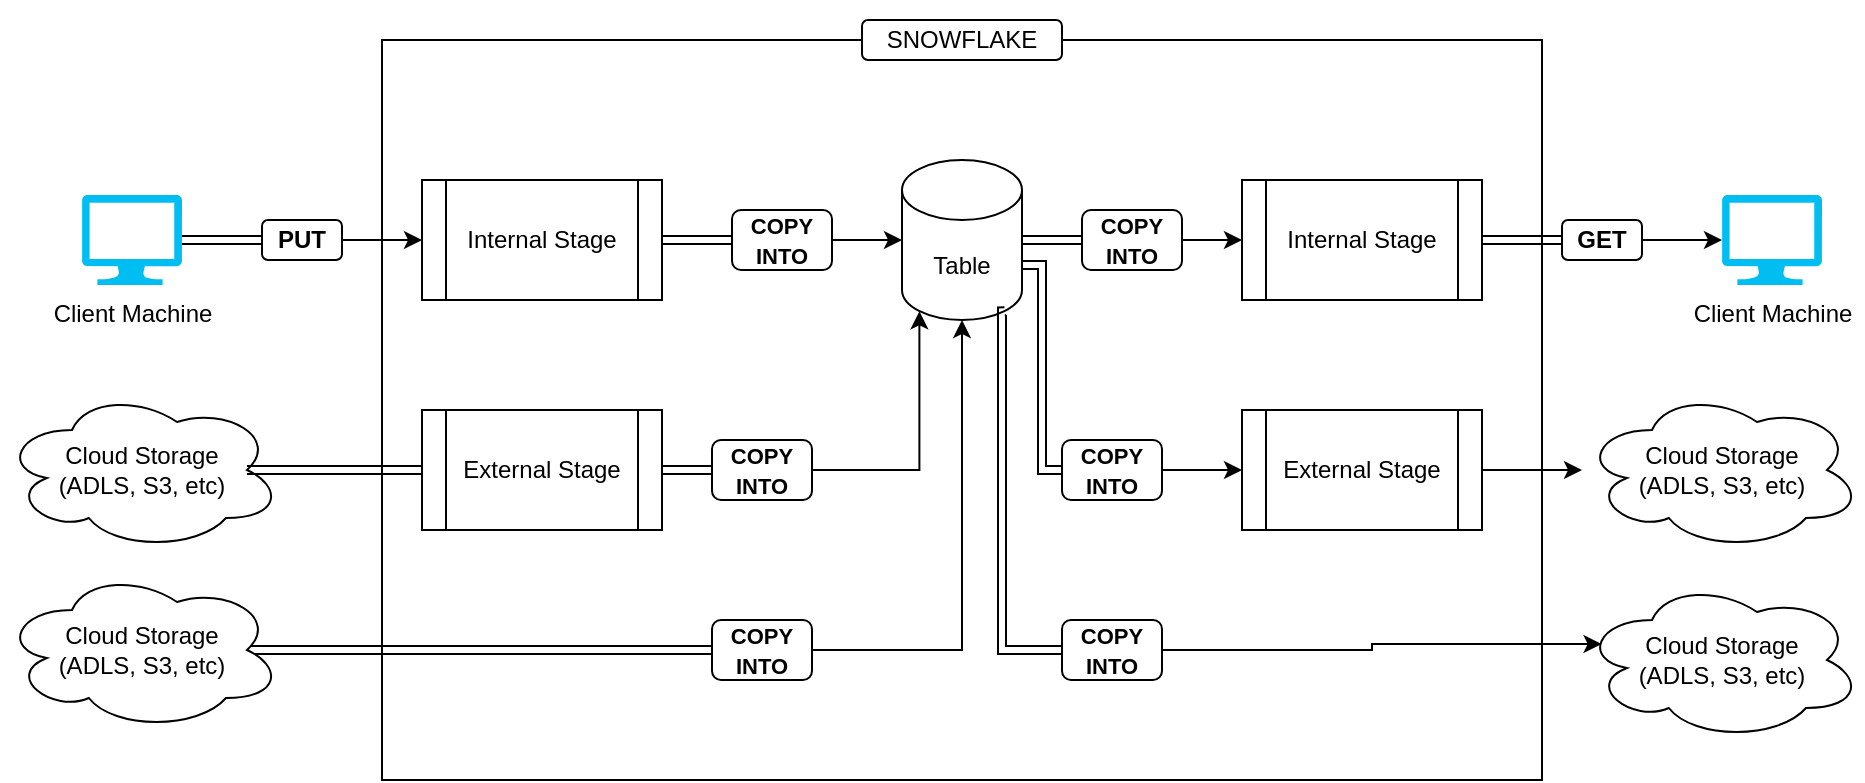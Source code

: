 <mxfile version="24.6.4" type="github">
  <diagram name="Page-1" id="io0lHh7FbKfppIq_mu3F">
    <mxGraphModel dx="1311" dy="698" grid="1" gridSize="10" guides="1" tooltips="1" connect="1" arrows="1" fold="1" page="1" pageScale="1" pageWidth="850" pageHeight="1100" math="0" shadow="0">
      <root>
        <mxCell id="0" />
        <mxCell id="1" parent="0" />
        <mxCell id="u2mXcL9s0hkmE5oBHinV-46" value="" style="group" vertex="1" connectable="0" parent="1">
          <mxGeometry x="200" y="180" width="740" height="370" as="geometry" />
        </mxCell>
        <mxCell id="u2mXcL9s0hkmE5oBHinV-32" value="" style="rounded=0;whiteSpace=wrap;html=1;" vertex="1" parent="u2mXcL9s0hkmE5oBHinV-46">
          <mxGeometry y="20" width="580" height="370" as="geometry" />
        </mxCell>
        <mxCell id="u2mXcL9s0hkmE5oBHinV-23" value="SNOWFLAKE" style="rounded=1;whiteSpace=wrap;html=1;" vertex="1" parent="u2mXcL9s0hkmE5oBHinV-46">
          <mxGeometry x="240" y="10" width="100" height="20" as="geometry" />
        </mxCell>
        <mxCell id="u2mXcL9s0hkmE5oBHinV-57" value="&lt;b&gt;&lt;font style=&quot;font-size: 11px;&quot;&gt;COPY INTO&lt;/font&gt;&lt;/b&gt;" style="rounded=1;whiteSpace=wrap;html=1;" vertex="1" parent="u2mXcL9s0hkmE5oBHinV-46">
          <mxGeometry x="165" y="220" width="50" height="30" as="geometry" />
        </mxCell>
        <mxCell id="u2mXcL9s0hkmE5oBHinV-58" value="&lt;b&gt;&lt;font style=&quot;font-size: 11px;&quot;&gt;COPY INTO&lt;/font&gt;&lt;/b&gt;" style="rounded=1;whiteSpace=wrap;html=1;" vertex="1" parent="u2mXcL9s0hkmE5oBHinV-46">
          <mxGeometry x="340" y="220" width="50" height="30" as="geometry" />
        </mxCell>
        <mxCell id="u2mXcL9s0hkmE5oBHinV-59" value="" style="edgeStyle=orthogonalEdgeStyle;rounded=0;orthogonalLoop=1;jettySize=auto;html=1;shape=link;exitX=0.875;exitY=0.5;exitDx=0;exitDy=0;exitPerimeter=0;" edge="1" parent="u2mXcL9s0hkmE5oBHinV-46" source="u2mXcL9s0hkmE5oBHinV-63" target="u2mXcL9s0hkmE5oBHinV-57">
          <mxGeometry relative="1" as="geometry">
            <mxPoint x="-50" y="235" as="sourcePoint" />
            <mxPoint x="234" y="235" as="targetPoint" />
          </mxGeometry>
        </mxCell>
        <mxCell id="u2mXcL9s0hkmE5oBHinV-60" value="&lt;div&gt;Cloud Storage&lt;/div&gt;&lt;div&gt;(ADLS, S3, etc)&lt;/div&gt;" style="ellipse;shape=cloud;whiteSpace=wrap;html=1;" vertex="1" parent="u2mXcL9s0hkmE5oBHinV-46">
          <mxGeometry x="-190" y="195" width="140" height="80" as="geometry" />
        </mxCell>
        <mxCell id="u2mXcL9s0hkmE5oBHinV-61" value="&lt;div&gt;Cloud Storage&lt;br&gt;&lt;/div&gt;&lt;div&gt;(ADLS, S3, etc)&lt;/div&gt;" style="ellipse;shape=cloud;whiteSpace=wrap;html=1;" vertex="1" parent="u2mXcL9s0hkmE5oBHinV-46">
          <mxGeometry x="600" y="195" width="140" height="80" as="geometry" />
        </mxCell>
        <mxCell id="u2mXcL9s0hkmE5oBHinV-62" style="edgeStyle=orthogonalEdgeStyle;rounded=0;orthogonalLoop=1;jettySize=auto;html=1;entryX=0;entryY=0.5;entryDx=0;entryDy=0;" edge="1" parent="u2mXcL9s0hkmE5oBHinV-46" source="u2mXcL9s0hkmE5oBHinV-58" target="u2mXcL9s0hkmE5oBHinV-68">
          <mxGeometry relative="1" as="geometry" />
        </mxCell>
        <mxCell id="u2mXcL9s0hkmE5oBHinV-49" value="&lt;b&gt;&lt;font style=&quot;font-size: 11px;&quot;&gt;COPY INTO&lt;/font&gt;&lt;/b&gt;" style="rounded=1;whiteSpace=wrap;html=1;" vertex="1" parent="u2mXcL9s0hkmE5oBHinV-46">
          <mxGeometry x="165" y="310" width="50" height="30" as="geometry" />
        </mxCell>
        <mxCell id="u2mXcL9s0hkmE5oBHinV-51" value="&lt;b&gt;&lt;font style=&quot;font-size: 11px;&quot;&gt;COPY INTO&lt;/font&gt;&lt;/b&gt;" style="rounded=1;whiteSpace=wrap;html=1;" vertex="1" parent="u2mXcL9s0hkmE5oBHinV-46">
          <mxGeometry x="340" y="310" width="50" height="30" as="geometry" />
        </mxCell>
        <mxCell id="u2mXcL9s0hkmE5oBHinV-48" value="" style="edgeStyle=orthogonalEdgeStyle;rounded=0;orthogonalLoop=1;jettySize=auto;html=1;shape=link;exitX=0.875;exitY=0.5;exitDx=0;exitDy=0;exitPerimeter=0;" edge="1" parent="u2mXcL9s0hkmE5oBHinV-46" target="u2mXcL9s0hkmE5oBHinV-49" source="u2mXcL9s0hkmE5oBHinV-50">
          <mxGeometry relative="1" as="geometry">
            <mxPoint x="-50" y="325" as="sourcePoint" />
            <mxPoint x="234" y="325" as="targetPoint" />
          </mxGeometry>
        </mxCell>
        <mxCell id="u2mXcL9s0hkmE5oBHinV-50" value="&lt;div&gt;Cloud Storage&lt;/div&gt;&lt;div&gt;(ADLS, S3, etc)&lt;/div&gt;" style="ellipse;shape=cloud;whiteSpace=wrap;html=1;" vertex="1" parent="u2mXcL9s0hkmE5oBHinV-46">
          <mxGeometry x="-190" y="285" width="140" height="80" as="geometry" />
        </mxCell>
        <mxCell id="u2mXcL9s0hkmE5oBHinV-56" style="edgeStyle=orthogonalEdgeStyle;rounded=0;orthogonalLoop=1;jettySize=auto;html=1;entryX=0.07;entryY=0.4;entryDx=0;entryDy=0;entryPerimeter=0;" edge="1" parent="u2mXcL9s0hkmE5oBHinV-46" source="u2mXcL9s0hkmE5oBHinV-51" target="u2mXcL9s0hkmE5oBHinV-53">
          <mxGeometry relative="1" as="geometry" />
        </mxCell>
        <mxCell id="u2mXcL9s0hkmE5oBHinV-53" value="&lt;div&gt;Cloud Storage&lt;br&gt;&lt;/div&gt;&lt;div&gt;(ADLS, S3, etc)&lt;/div&gt;" style="ellipse;shape=cloud;whiteSpace=wrap;html=1;" vertex="1" parent="u2mXcL9s0hkmE5oBHinV-46">
          <mxGeometry x="600" y="290" width="140" height="80" as="geometry" />
        </mxCell>
        <mxCell id="u2mXcL9s0hkmE5oBHinV-63" value="External Stage" style="shape=process;whiteSpace=wrap;html=1;backgroundOutline=1;" vertex="1" parent="u2mXcL9s0hkmE5oBHinV-46">
          <mxGeometry x="20" y="205" width="120" height="60" as="geometry" />
        </mxCell>
        <mxCell id="u2mXcL9s0hkmE5oBHinV-64" value="" style="edgeStyle=orthogonalEdgeStyle;rounded=0;orthogonalLoop=1;jettySize=auto;html=1;shape=link;exitX=0.875;exitY=0.5;exitDx=0;exitDy=0;exitPerimeter=0;" edge="1" parent="u2mXcL9s0hkmE5oBHinV-46" source="u2mXcL9s0hkmE5oBHinV-60" target="u2mXcL9s0hkmE5oBHinV-63">
          <mxGeometry relative="1" as="geometry">
            <mxPoint x="133" y="415" as="sourcePoint" />
            <mxPoint x="365" y="415" as="targetPoint" />
          </mxGeometry>
        </mxCell>
        <mxCell id="u2mXcL9s0hkmE5oBHinV-69" value="" style="edgeStyle=orthogonalEdgeStyle;rounded=0;orthogonalLoop=1;jettySize=auto;html=1;" edge="1" parent="u2mXcL9s0hkmE5oBHinV-46" source="u2mXcL9s0hkmE5oBHinV-68" target="u2mXcL9s0hkmE5oBHinV-61">
          <mxGeometry relative="1" as="geometry" />
        </mxCell>
        <mxCell id="u2mXcL9s0hkmE5oBHinV-68" value="External Stage" style="shape=process;whiteSpace=wrap;html=1;backgroundOutline=1;" vertex="1" parent="u2mXcL9s0hkmE5oBHinV-46">
          <mxGeometry x="430" y="205" width="120" height="60" as="geometry" />
        </mxCell>
        <mxCell id="u2mXcL9s0hkmE5oBHinV-38" value="" style="edgeStyle=orthogonalEdgeStyle;rounded=0;orthogonalLoop=1;jettySize=auto;html=1;shape=link;" edge="1" parent="1" source="u2mXcL9s0hkmE5oBHinV-20" target="u2mXcL9s0hkmE5oBHinV-37">
          <mxGeometry relative="1" as="geometry" />
        </mxCell>
        <mxCell id="u2mXcL9s0hkmE5oBHinV-20" value="Table" style="shape=cylinder3;whiteSpace=wrap;html=1;boundedLbl=1;backgroundOutline=1;size=15;" vertex="1" parent="1">
          <mxGeometry x="460" y="260" width="60" height="80" as="geometry" />
        </mxCell>
        <mxCell id="u2mXcL9s0hkmE5oBHinV-25" style="edgeStyle=orthogonalEdgeStyle;rounded=0;orthogonalLoop=1;jettySize=auto;html=1;" edge="1" parent="1" source="u2mXcL9s0hkmE5oBHinV-34" target="u2mXcL9s0hkmE5oBHinV-20">
          <mxGeometry relative="1" as="geometry" />
        </mxCell>
        <mxCell id="u2mXcL9s0hkmE5oBHinV-24" value="Client Machine" style="verticalLabelPosition=bottom;html=1;verticalAlign=top;align=center;strokeColor=none;fillColor=#00BEF2;shape=mxgraph.azure.computer;pointerEvents=1;" vertex="1" parent="1">
          <mxGeometry x="50" y="277.5" width="50" height="45" as="geometry" />
        </mxCell>
        <mxCell id="u2mXcL9s0hkmE5oBHinV-28" value="" style="edgeStyle=orthogonalEdgeStyle;rounded=0;orthogonalLoop=1;jettySize=auto;html=1;" edge="1" parent="1" source="u2mXcL9s0hkmE5oBHinV-30" target="u2mXcL9s0hkmE5oBHinV-27">
          <mxGeometry relative="1" as="geometry">
            <mxPoint x="100" y="300" as="sourcePoint" />
            <mxPoint x="395" y="300" as="targetPoint" />
          </mxGeometry>
        </mxCell>
        <mxCell id="u2mXcL9s0hkmE5oBHinV-27" value="Internal Stage" style="shape=process;whiteSpace=wrap;html=1;backgroundOutline=1;" vertex="1" parent="1">
          <mxGeometry x="220" y="270" width="120" height="60" as="geometry" />
        </mxCell>
        <mxCell id="u2mXcL9s0hkmE5oBHinV-31" value="" style="edgeStyle=orthogonalEdgeStyle;rounded=0;orthogonalLoop=1;jettySize=auto;html=1;shape=link;" edge="1" parent="1" source="u2mXcL9s0hkmE5oBHinV-24" target="u2mXcL9s0hkmE5oBHinV-30">
          <mxGeometry relative="1" as="geometry">
            <mxPoint x="100" y="300" as="sourcePoint" />
            <mxPoint x="220" y="300" as="targetPoint" />
          </mxGeometry>
        </mxCell>
        <mxCell id="u2mXcL9s0hkmE5oBHinV-30" value="&lt;b&gt;PUT&lt;/b&gt;" style="rounded=1;whiteSpace=wrap;html=1;" vertex="1" parent="1">
          <mxGeometry x="140" y="290" width="40" height="20" as="geometry" />
        </mxCell>
        <mxCell id="u2mXcL9s0hkmE5oBHinV-35" value="" style="edgeStyle=orthogonalEdgeStyle;rounded=0;orthogonalLoop=1;jettySize=auto;html=1;shape=link;" edge="1" parent="1" source="u2mXcL9s0hkmE5oBHinV-27" target="u2mXcL9s0hkmE5oBHinV-34">
          <mxGeometry relative="1" as="geometry">
            <mxPoint x="340" y="300" as="sourcePoint" />
            <mxPoint x="444" y="300" as="targetPoint" />
          </mxGeometry>
        </mxCell>
        <mxCell id="u2mXcL9s0hkmE5oBHinV-34" value="&lt;b&gt;&lt;font style=&quot;font-size: 11px;&quot;&gt;COPY INTO&lt;/font&gt;&lt;/b&gt;" style="rounded=1;whiteSpace=wrap;html=1;" vertex="1" parent="1">
          <mxGeometry x="375" y="285" width="50" height="30" as="geometry" />
        </mxCell>
        <mxCell id="u2mXcL9s0hkmE5oBHinV-43" value="" style="edgeStyle=orthogonalEdgeStyle;rounded=0;orthogonalLoop=1;jettySize=auto;html=1;shape=link;" edge="1" parent="1" source="u2mXcL9s0hkmE5oBHinV-36" target="u2mXcL9s0hkmE5oBHinV-42">
          <mxGeometry relative="1" as="geometry" />
        </mxCell>
        <mxCell id="u2mXcL9s0hkmE5oBHinV-36" value="Internal Stage" style="shape=process;whiteSpace=wrap;html=1;backgroundOutline=1;" vertex="1" parent="1">
          <mxGeometry x="630" y="270" width="120" height="60" as="geometry" />
        </mxCell>
        <mxCell id="u2mXcL9s0hkmE5oBHinV-39" value="" style="edgeStyle=orthogonalEdgeStyle;rounded=0;orthogonalLoop=1;jettySize=auto;html=1;" edge="1" parent="1" source="u2mXcL9s0hkmE5oBHinV-37" target="u2mXcL9s0hkmE5oBHinV-36">
          <mxGeometry relative="1" as="geometry" />
        </mxCell>
        <mxCell id="u2mXcL9s0hkmE5oBHinV-37" value="&lt;b&gt;&lt;font style=&quot;font-size: 11px;&quot;&gt;COPY INTO&lt;/font&gt;&lt;/b&gt;" style="rounded=1;whiteSpace=wrap;html=1;" vertex="1" parent="1">
          <mxGeometry x="550" y="285" width="50" height="30" as="geometry" />
        </mxCell>
        <mxCell id="u2mXcL9s0hkmE5oBHinV-40" value="Client Machine" style="verticalLabelPosition=bottom;html=1;verticalAlign=top;align=center;strokeColor=none;fillColor=#00BEF2;shape=mxgraph.azure.computer;pointerEvents=1;" vertex="1" parent="1">
          <mxGeometry x="870" y="277.5" width="50" height="45" as="geometry" />
        </mxCell>
        <mxCell id="u2mXcL9s0hkmE5oBHinV-44" value="" style="edgeStyle=orthogonalEdgeStyle;rounded=0;orthogonalLoop=1;jettySize=auto;html=1;" edge="1" parent="1" source="u2mXcL9s0hkmE5oBHinV-42" target="u2mXcL9s0hkmE5oBHinV-40">
          <mxGeometry relative="1" as="geometry" />
        </mxCell>
        <mxCell id="u2mXcL9s0hkmE5oBHinV-42" value="&lt;b&gt;GET&lt;/b&gt;" style="rounded=1;whiteSpace=wrap;html=1;" vertex="1" parent="1">
          <mxGeometry x="790" y="290" width="40" height="20" as="geometry" />
        </mxCell>
        <mxCell id="u2mXcL9s0hkmE5oBHinV-47" style="edgeStyle=orthogonalEdgeStyle;rounded=0;orthogonalLoop=1;jettySize=auto;html=1;" edge="1" parent="1" source="u2mXcL9s0hkmE5oBHinV-49" target="u2mXcL9s0hkmE5oBHinV-20">
          <mxGeometry relative="1" as="geometry">
            <mxPoint x="460" y="425" as="targetPoint" />
          </mxGeometry>
        </mxCell>
        <mxCell id="u2mXcL9s0hkmE5oBHinV-55" style="edgeStyle=orthogonalEdgeStyle;rounded=0;orthogonalLoop=1;jettySize=auto;html=1;entryX=0;entryY=0.5;entryDx=0;entryDy=0;exitX=0.855;exitY=1;exitDx=0;exitDy=-4.35;exitPerimeter=0;shape=link;" edge="1" parent="1" source="u2mXcL9s0hkmE5oBHinV-20" target="u2mXcL9s0hkmE5oBHinV-51">
          <mxGeometry relative="1" as="geometry">
            <mxPoint x="500" y="350" as="targetPoint" />
            <mxPoint x="435" y="435" as="sourcePoint" />
            <Array as="points">
              <mxPoint x="510" y="336" />
              <mxPoint x="510" y="505" />
            </Array>
          </mxGeometry>
        </mxCell>
        <mxCell id="u2mXcL9s0hkmE5oBHinV-65" style="edgeStyle=orthogonalEdgeStyle;rounded=0;orthogonalLoop=1;jettySize=auto;html=1;entryX=0.145;entryY=1;entryDx=0;entryDy=-4.35;entryPerimeter=0;" edge="1" parent="1" source="u2mXcL9s0hkmE5oBHinV-57" target="u2mXcL9s0hkmE5oBHinV-20">
          <mxGeometry relative="1" as="geometry" />
        </mxCell>
        <mxCell id="u2mXcL9s0hkmE5oBHinV-66" style="edgeStyle=orthogonalEdgeStyle;rounded=0;orthogonalLoop=1;jettySize=auto;html=1;exitX=1;exitY=0;exitDx=0;exitDy=52.5;exitPerimeter=0;shape=link;entryX=0;entryY=0.5;entryDx=0;entryDy=0;" edge="1" parent="1" source="u2mXcL9s0hkmE5oBHinV-20" target="u2mXcL9s0hkmE5oBHinV-58">
          <mxGeometry relative="1" as="geometry">
            <mxPoint x="579" y="499.5" as="targetPoint" />
            <mxPoint x="550" y="330.5" as="sourcePoint" />
            <Array as="points">
              <mxPoint x="530" y="312" />
              <mxPoint x="530" y="415" />
            </Array>
          </mxGeometry>
        </mxCell>
      </root>
    </mxGraphModel>
  </diagram>
</mxfile>
